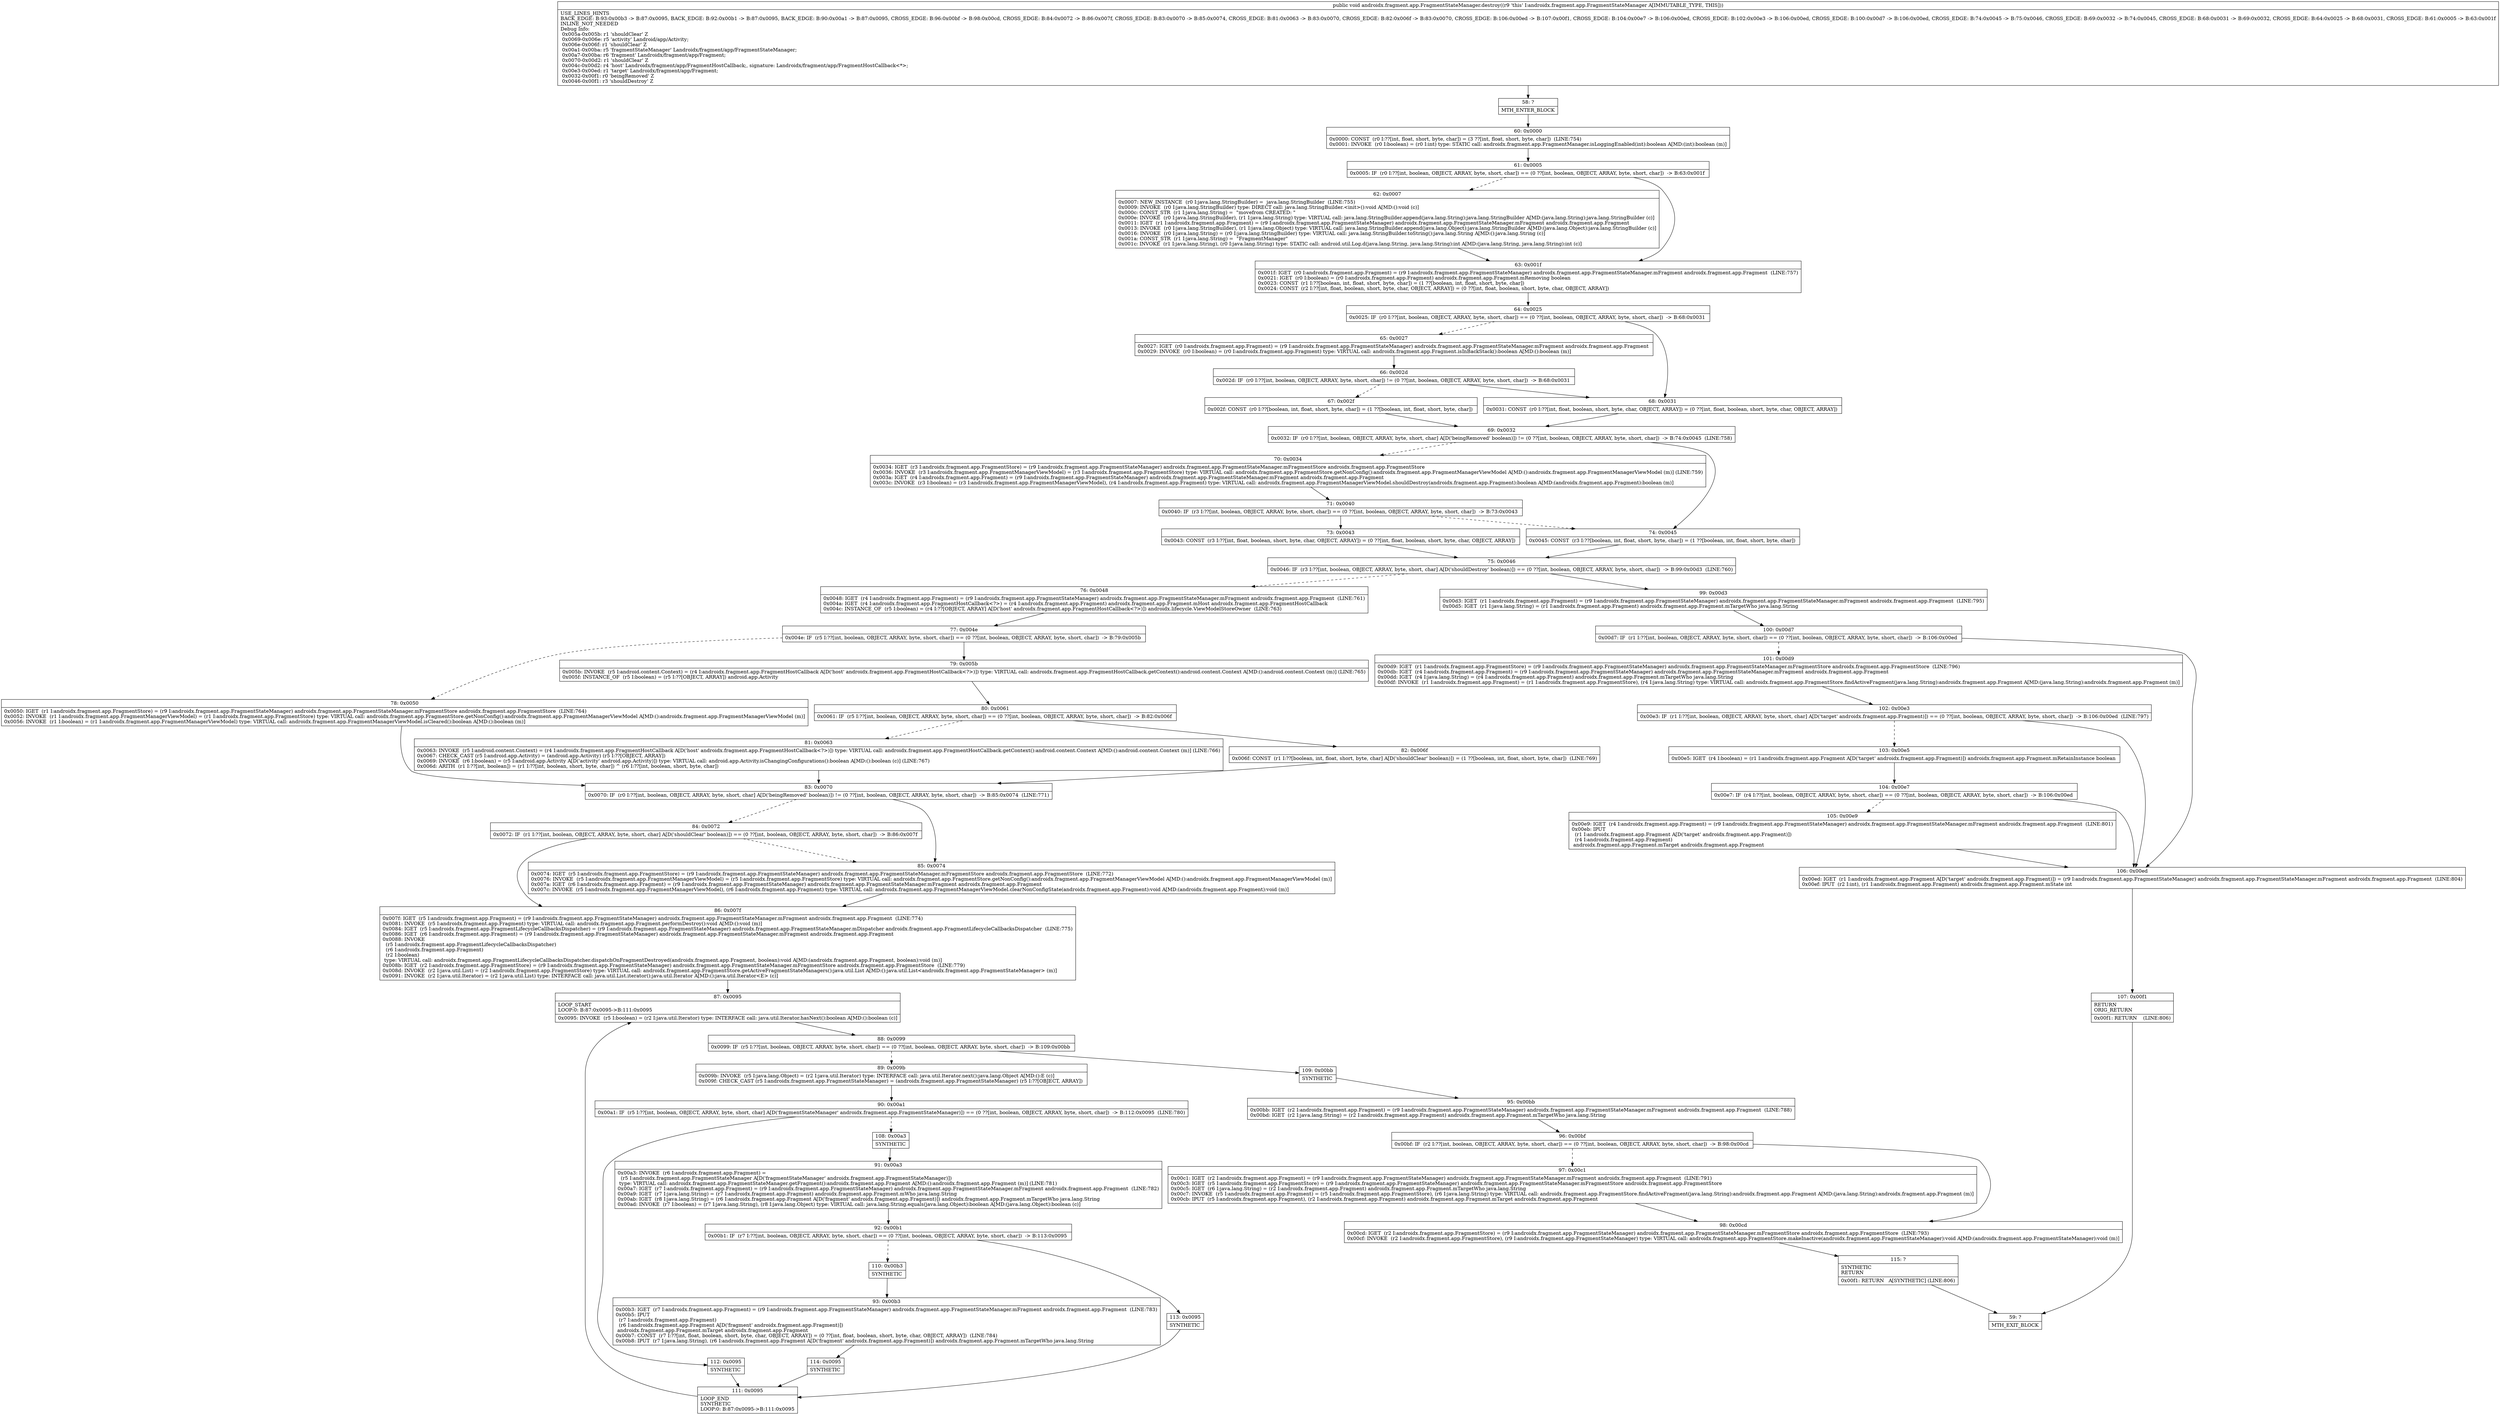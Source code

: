 digraph "CFG forandroidx.fragment.app.FragmentStateManager.destroy()V" {
Node_58 [shape=record,label="{58\:\ ?|MTH_ENTER_BLOCK\l}"];
Node_60 [shape=record,label="{60\:\ 0x0000|0x0000: CONST  (r0 I:??[int, float, short, byte, char]) = (3 ??[int, float, short, byte, char])  (LINE:754)\l0x0001: INVOKE  (r0 I:boolean) = (r0 I:int) type: STATIC call: androidx.fragment.app.FragmentManager.isLoggingEnabled(int):boolean A[MD:(int):boolean (m)]\l}"];
Node_61 [shape=record,label="{61\:\ 0x0005|0x0005: IF  (r0 I:??[int, boolean, OBJECT, ARRAY, byte, short, char]) == (0 ??[int, boolean, OBJECT, ARRAY, byte, short, char])  \-\> B:63:0x001f \l}"];
Node_62 [shape=record,label="{62\:\ 0x0007|0x0007: NEW_INSTANCE  (r0 I:java.lang.StringBuilder) =  java.lang.StringBuilder  (LINE:755)\l0x0009: INVOKE  (r0 I:java.lang.StringBuilder) type: DIRECT call: java.lang.StringBuilder.\<init\>():void A[MD:():void (c)]\l0x000c: CONST_STR  (r1 I:java.lang.String) =  \"movefrom CREATED: \" \l0x000e: INVOKE  (r0 I:java.lang.StringBuilder), (r1 I:java.lang.String) type: VIRTUAL call: java.lang.StringBuilder.append(java.lang.String):java.lang.StringBuilder A[MD:(java.lang.String):java.lang.StringBuilder (c)]\l0x0011: IGET  (r1 I:androidx.fragment.app.Fragment) = (r9 I:androidx.fragment.app.FragmentStateManager) androidx.fragment.app.FragmentStateManager.mFragment androidx.fragment.app.Fragment \l0x0013: INVOKE  (r0 I:java.lang.StringBuilder), (r1 I:java.lang.Object) type: VIRTUAL call: java.lang.StringBuilder.append(java.lang.Object):java.lang.StringBuilder A[MD:(java.lang.Object):java.lang.StringBuilder (c)]\l0x0016: INVOKE  (r0 I:java.lang.String) = (r0 I:java.lang.StringBuilder) type: VIRTUAL call: java.lang.StringBuilder.toString():java.lang.String A[MD:():java.lang.String (c)]\l0x001a: CONST_STR  (r1 I:java.lang.String) =  \"FragmentManager\" \l0x001c: INVOKE  (r1 I:java.lang.String), (r0 I:java.lang.String) type: STATIC call: android.util.Log.d(java.lang.String, java.lang.String):int A[MD:(java.lang.String, java.lang.String):int (c)]\l}"];
Node_63 [shape=record,label="{63\:\ 0x001f|0x001f: IGET  (r0 I:androidx.fragment.app.Fragment) = (r9 I:androidx.fragment.app.FragmentStateManager) androidx.fragment.app.FragmentStateManager.mFragment androidx.fragment.app.Fragment  (LINE:757)\l0x0021: IGET  (r0 I:boolean) = (r0 I:androidx.fragment.app.Fragment) androidx.fragment.app.Fragment.mRemoving boolean \l0x0023: CONST  (r1 I:??[boolean, int, float, short, byte, char]) = (1 ??[boolean, int, float, short, byte, char]) \l0x0024: CONST  (r2 I:??[int, float, boolean, short, byte, char, OBJECT, ARRAY]) = (0 ??[int, float, boolean, short, byte, char, OBJECT, ARRAY]) \l}"];
Node_64 [shape=record,label="{64\:\ 0x0025|0x0025: IF  (r0 I:??[int, boolean, OBJECT, ARRAY, byte, short, char]) == (0 ??[int, boolean, OBJECT, ARRAY, byte, short, char])  \-\> B:68:0x0031 \l}"];
Node_65 [shape=record,label="{65\:\ 0x0027|0x0027: IGET  (r0 I:androidx.fragment.app.Fragment) = (r9 I:androidx.fragment.app.FragmentStateManager) androidx.fragment.app.FragmentStateManager.mFragment androidx.fragment.app.Fragment \l0x0029: INVOKE  (r0 I:boolean) = (r0 I:androidx.fragment.app.Fragment) type: VIRTUAL call: androidx.fragment.app.Fragment.isInBackStack():boolean A[MD:():boolean (m)]\l}"];
Node_66 [shape=record,label="{66\:\ 0x002d|0x002d: IF  (r0 I:??[int, boolean, OBJECT, ARRAY, byte, short, char]) != (0 ??[int, boolean, OBJECT, ARRAY, byte, short, char])  \-\> B:68:0x0031 \l}"];
Node_67 [shape=record,label="{67\:\ 0x002f|0x002f: CONST  (r0 I:??[boolean, int, float, short, byte, char]) = (1 ??[boolean, int, float, short, byte, char]) \l}"];
Node_69 [shape=record,label="{69\:\ 0x0032|0x0032: IF  (r0 I:??[int, boolean, OBJECT, ARRAY, byte, short, char] A[D('beingRemoved' boolean)]) != (0 ??[int, boolean, OBJECT, ARRAY, byte, short, char])  \-\> B:74:0x0045  (LINE:758)\l}"];
Node_70 [shape=record,label="{70\:\ 0x0034|0x0034: IGET  (r3 I:androidx.fragment.app.FragmentStore) = (r9 I:androidx.fragment.app.FragmentStateManager) androidx.fragment.app.FragmentStateManager.mFragmentStore androidx.fragment.app.FragmentStore \l0x0036: INVOKE  (r3 I:androidx.fragment.app.FragmentManagerViewModel) = (r3 I:androidx.fragment.app.FragmentStore) type: VIRTUAL call: androidx.fragment.app.FragmentStore.getNonConfig():androidx.fragment.app.FragmentManagerViewModel A[MD:():androidx.fragment.app.FragmentManagerViewModel (m)] (LINE:759)\l0x003a: IGET  (r4 I:androidx.fragment.app.Fragment) = (r9 I:androidx.fragment.app.FragmentStateManager) androidx.fragment.app.FragmentStateManager.mFragment androidx.fragment.app.Fragment \l0x003c: INVOKE  (r3 I:boolean) = (r3 I:androidx.fragment.app.FragmentManagerViewModel), (r4 I:androidx.fragment.app.Fragment) type: VIRTUAL call: androidx.fragment.app.FragmentManagerViewModel.shouldDestroy(androidx.fragment.app.Fragment):boolean A[MD:(androidx.fragment.app.Fragment):boolean (m)]\l}"];
Node_71 [shape=record,label="{71\:\ 0x0040|0x0040: IF  (r3 I:??[int, boolean, OBJECT, ARRAY, byte, short, char]) == (0 ??[int, boolean, OBJECT, ARRAY, byte, short, char])  \-\> B:73:0x0043 \l}"];
Node_73 [shape=record,label="{73\:\ 0x0043|0x0043: CONST  (r3 I:??[int, float, boolean, short, byte, char, OBJECT, ARRAY]) = (0 ??[int, float, boolean, short, byte, char, OBJECT, ARRAY]) \l}"];
Node_75 [shape=record,label="{75\:\ 0x0046|0x0046: IF  (r3 I:??[int, boolean, OBJECT, ARRAY, byte, short, char] A[D('shouldDestroy' boolean)]) == (0 ??[int, boolean, OBJECT, ARRAY, byte, short, char])  \-\> B:99:0x00d3  (LINE:760)\l}"];
Node_76 [shape=record,label="{76\:\ 0x0048|0x0048: IGET  (r4 I:androidx.fragment.app.Fragment) = (r9 I:androidx.fragment.app.FragmentStateManager) androidx.fragment.app.FragmentStateManager.mFragment androidx.fragment.app.Fragment  (LINE:761)\l0x004a: IGET  (r4 I:androidx.fragment.app.FragmentHostCallback\<?\>) = (r4 I:androidx.fragment.app.Fragment) androidx.fragment.app.Fragment.mHost androidx.fragment.app.FragmentHostCallback \l0x004c: INSTANCE_OF  (r5 I:boolean) = (r4 I:??[OBJECT, ARRAY] A[D('host' androidx.fragment.app.FragmentHostCallback\<?\>)]) androidx.lifecycle.ViewModelStoreOwner  (LINE:763)\l}"];
Node_77 [shape=record,label="{77\:\ 0x004e|0x004e: IF  (r5 I:??[int, boolean, OBJECT, ARRAY, byte, short, char]) == (0 ??[int, boolean, OBJECT, ARRAY, byte, short, char])  \-\> B:79:0x005b \l}"];
Node_78 [shape=record,label="{78\:\ 0x0050|0x0050: IGET  (r1 I:androidx.fragment.app.FragmentStore) = (r9 I:androidx.fragment.app.FragmentStateManager) androidx.fragment.app.FragmentStateManager.mFragmentStore androidx.fragment.app.FragmentStore  (LINE:764)\l0x0052: INVOKE  (r1 I:androidx.fragment.app.FragmentManagerViewModel) = (r1 I:androidx.fragment.app.FragmentStore) type: VIRTUAL call: androidx.fragment.app.FragmentStore.getNonConfig():androidx.fragment.app.FragmentManagerViewModel A[MD:():androidx.fragment.app.FragmentManagerViewModel (m)]\l0x0056: INVOKE  (r1 I:boolean) = (r1 I:androidx.fragment.app.FragmentManagerViewModel) type: VIRTUAL call: androidx.fragment.app.FragmentManagerViewModel.isCleared():boolean A[MD:():boolean (m)]\l}"];
Node_83 [shape=record,label="{83\:\ 0x0070|0x0070: IF  (r0 I:??[int, boolean, OBJECT, ARRAY, byte, short, char] A[D('beingRemoved' boolean)]) != (0 ??[int, boolean, OBJECT, ARRAY, byte, short, char])  \-\> B:85:0x0074  (LINE:771)\l}"];
Node_84 [shape=record,label="{84\:\ 0x0072|0x0072: IF  (r1 I:??[int, boolean, OBJECT, ARRAY, byte, short, char] A[D('shouldClear' boolean)]) == (0 ??[int, boolean, OBJECT, ARRAY, byte, short, char])  \-\> B:86:0x007f \l}"];
Node_86 [shape=record,label="{86\:\ 0x007f|0x007f: IGET  (r5 I:androidx.fragment.app.Fragment) = (r9 I:androidx.fragment.app.FragmentStateManager) androidx.fragment.app.FragmentStateManager.mFragment androidx.fragment.app.Fragment  (LINE:774)\l0x0081: INVOKE  (r5 I:androidx.fragment.app.Fragment) type: VIRTUAL call: androidx.fragment.app.Fragment.performDestroy():void A[MD:():void (m)]\l0x0084: IGET  (r5 I:androidx.fragment.app.FragmentLifecycleCallbacksDispatcher) = (r9 I:androidx.fragment.app.FragmentStateManager) androidx.fragment.app.FragmentStateManager.mDispatcher androidx.fragment.app.FragmentLifecycleCallbacksDispatcher  (LINE:775)\l0x0086: IGET  (r6 I:androidx.fragment.app.Fragment) = (r9 I:androidx.fragment.app.FragmentStateManager) androidx.fragment.app.FragmentStateManager.mFragment androidx.fragment.app.Fragment \l0x0088: INVOKE  \l  (r5 I:androidx.fragment.app.FragmentLifecycleCallbacksDispatcher)\l  (r6 I:androidx.fragment.app.Fragment)\l  (r2 I:boolean)\l type: VIRTUAL call: androidx.fragment.app.FragmentLifecycleCallbacksDispatcher.dispatchOnFragmentDestroyed(androidx.fragment.app.Fragment, boolean):void A[MD:(androidx.fragment.app.Fragment, boolean):void (m)]\l0x008b: IGET  (r2 I:androidx.fragment.app.FragmentStore) = (r9 I:androidx.fragment.app.FragmentStateManager) androidx.fragment.app.FragmentStateManager.mFragmentStore androidx.fragment.app.FragmentStore  (LINE:779)\l0x008d: INVOKE  (r2 I:java.util.List) = (r2 I:androidx.fragment.app.FragmentStore) type: VIRTUAL call: androidx.fragment.app.FragmentStore.getActiveFragmentStateManagers():java.util.List A[MD:():java.util.List\<androidx.fragment.app.FragmentStateManager\> (m)]\l0x0091: INVOKE  (r2 I:java.util.Iterator) = (r2 I:java.util.List) type: INTERFACE call: java.util.List.iterator():java.util.Iterator A[MD:():java.util.Iterator\<E\> (c)]\l}"];
Node_87 [shape=record,label="{87\:\ 0x0095|LOOP_START\lLOOP:0: B:87:0x0095\-\>B:111:0x0095\l|0x0095: INVOKE  (r5 I:boolean) = (r2 I:java.util.Iterator) type: INTERFACE call: java.util.Iterator.hasNext():boolean A[MD:():boolean (c)]\l}"];
Node_88 [shape=record,label="{88\:\ 0x0099|0x0099: IF  (r5 I:??[int, boolean, OBJECT, ARRAY, byte, short, char]) == (0 ??[int, boolean, OBJECT, ARRAY, byte, short, char])  \-\> B:109:0x00bb \l}"];
Node_89 [shape=record,label="{89\:\ 0x009b|0x009b: INVOKE  (r5 I:java.lang.Object) = (r2 I:java.util.Iterator) type: INTERFACE call: java.util.Iterator.next():java.lang.Object A[MD:():E (c)]\l0x009f: CHECK_CAST (r5 I:androidx.fragment.app.FragmentStateManager) = (androidx.fragment.app.FragmentStateManager) (r5 I:??[OBJECT, ARRAY]) \l}"];
Node_90 [shape=record,label="{90\:\ 0x00a1|0x00a1: IF  (r5 I:??[int, boolean, OBJECT, ARRAY, byte, short, char] A[D('fragmentStateManager' androidx.fragment.app.FragmentStateManager)]) == (0 ??[int, boolean, OBJECT, ARRAY, byte, short, char])  \-\> B:112:0x0095  (LINE:780)\l}"];
Node_108 [shape=record,label="{108\:\ 0x00a3|SYNTHETIC\l}"];
Node_91 [shape=record,label="{91\:\ 0x00a3|0x00a3: INVOKE  (r6 I:androidx.fragment.app.Fragment) = \l  (r5 I:androidx.fragment.app.FragmentStateManager A[D('fragmentStateManager' androidx.fragment.app.FragmentStateManager)])\l type: VIRTUAL call: androidx.fragment.app.FragmentStateManager.getFragment():androidx.fragment.app.Fragment A[MD:():androidx.fragment.app.Fragment (m)] (LINE:781)\l0x00a7: IGET  (r7 I:androidx.fragment.app.Fragment) = (r9 I:androidx.fragment.app.FragmentStateManager) androidx.fragment.app.FragmentStateManager.mFragment androidx.fragment.app.Fragment  (LINE:782)\l0x00a9: IGET  (r7 I:java.lang.String) = (r7 I:androidx.fragment.app.Fragment) androidx.fragment.app.Fragment.mWho java.lang.String \l0x00ab: IGET  (r8 I:java.lang.String) = (r6 I:androidx.fragment.app.Fragment A[D('fragment' androidx.fragment.app.Fragment)]) androidx.fragment.app.Fragment.mTargetWho java.lang.String \l0x00ad: INVOKE  (r7 I:boolean) = (r7 I:java.lang.String), (r8 I:java.lang.Object) type: VIRTUAL call: java.lang.String.equals(java.lang.Object):boolean A[MD:(java.lang.Object):boolean (c)]\l}"];
Node_92 [shape=record,label="{92\:\ 0x00b1|0x00b1: IF  (r7 I:??[int, boolean, OBJECT, ARRAY, byte, short, char]) == (0 ??[int, boolean, OBJECT, ARRAY, byte, short, char])  \-\> B:113:0x0095 \l}"];
Node_110 [shape=record,label="{110\:\ 0x00b3|SYNTHETIC\l}"];
Node_93 [shape=record,label="{93\:\ 0x00b3|0x00b3: IGET  (r7 I:androidx.fragment.app.Fragment) = (r9 I:androidx.fragment.app.FragmentStateManager) androidx.fragment.app.FragmentStateManager.mFragment androidx.fragment.app.Fragment  (LINE:783)\l0x00b5: IPUT  \l  (r7 I:androidx.fragment.app.Fragment)\l  (r6 I:androidx.fragment.app.Fragment A[D('fragment' androidx.fragment.app.Fragment)])\l androidx.fragment.app.Fragment.mTarget androidx.fragment.app.Fragment \l0x00b7: CONST  (r7 I:??[int, float, boolean, short, byte, char, OBJECT, ARRAY]) = (0 ??[int, float, boolean, short, byte, char, OBJECT, ARRAY])  (LINE:784)\l0x00b8: IPUT  (r7 I:java.lang.String), (r6 I:androidx.fragment.app.Fragment A[D('fragment' androidx.fragment.app.Fragment)]) androidx.fragment.app.Fragment.mTargetWho java.lang.String \l}"];
Node_114 [shape=record,label="{114\:\ 0x0095|SYNTHETIC\l}"];
Node_111 [shape=record,label="{111\:\ 0x0095|LOOP_END\lSYNTHETIC\lLOOP:0: B:87:0x0095\-\>B:111:0x0095\l}"];
Node_113 [shape=record,label="{113\:\ 0x0095|SYNTHETIC\l}"];
Node_112 [shape=record,label="{112\:\ 0x0095|SYNTHETIC\l}"];
Node_109 [shape=record,label="{109\:\ 0x00bb|SYNTHETIC\l}"];
Node_95 [shape=record,label="{95\:\ 0x00bb|0x00bb: IGET  (r2 I:androidx.fragment.app.Fragment) = (r9 I:androidx.fragment.app.FragmentStateManager) androidx.fragment.app.FragmentStateManager.mFragment androidx.fragment.app.Fragment  (LINE:788)\l0x00bd: IGET  (r2 I:java.lang.String) = (r2 I:androidx.fragment.app.Fragment) androidx.fragment.app.Fragment.mTargetWho java.lang.String \l}"];
Node_96 [shape=record,label="{96\:\ 0x00bf|0x00bf: IF  (r2 I:??[int, boolean, OBJECT, ARRAY, byte, short, char]) == (0 ??[int, boolean, OBJECT, ARRAY, byte, short, char])  \-\> B:98:0x00cd \l}"];
Node_97 [shape=record,label="{97\:\ 0x00c1|0x00c1: IGET  (r2 I:androidx.fragment.app.Fragment) = (r9 I:androidx.fragment.app.FragmentStateManager) androidx.fragment.app.FragmentStateManager.mFragment androidx.fragment.app.Fragment  (LINE:791)\l0x00c3: IGET  (r5 I:androidx.fragment.app.FragmentStore) = (r9 I:androidx.fragment.app.FragmentStateManager) androidx.fragment.app.FragmentStateManager.mFragmentStore androidx.fragment.app.FragmentStore \l0x00c5: IGET  (r6 I:java.lang.String) = (r2 I:androidx.fragment.app.Fragment) androidx.fragment.app.Fragment.mTargetWho java.lang.String \l0x00c7: INVOKE  (r5 I:androidx.fragment.app.Fragment) = (r5 I:androidx.fragment.app.FragmentStore), (r6 I:java.lang.String) type: VIRTUAL call: androidx.fragment.app.FragmentStore.findActiveFragment(java.lang.String):androidx.fragment.app.Fragment A[MD:(java.lang.String):androidx.fragment.app.Fragment (m)]\l0x00cb: IPUT  (r5 I:androidx.fragment.app.Fragment), (r2 I:androidx.fragment.app.Fragment) androidx.fragment.app.Fragment.mTarget androidx.fragment.app.Fragment \l}"];
Node_98 [shape=record,label="{98\:\ 0x00cd|0x00cd: IGET  (r2 I:androidx.fragment.app.FragmentStore) = (r9 I:androidx.fragment.app.FragmentStateManager) androidx.fragment.app.FragmentStateManager.mFragmentStore androidx.fragment.app.FragmentStore  (LINE:793)\l0x00cf: INVOKE  (r2 I:androidx.fragment.app.FragmentStore), (r9 I:androidx.fragment.app.FragmentStateManager) type: VIRTUAL call: androidx.fragment.app.FragmentStore.makeInactive(androidx.fragment.app.FragmentStateManager):void A[MD:(androidx.fragment.app.FragmentStateManager):void (m)]\l}"];
Node_115 [shape=record,label="{115\:\ ?|SYNTHETIC\lRETURN\l|0x00f1: RETURN   A[SYNTHETIC] (LINE:806)\l}"];
Node_59 [shape=record,label="{59\:\ ?|MTH_EXIT_BLOCK\l}"];
Node_85 [shape=record,label="{85\:\ 0x0074|0x0074: IGET  (r5 I:androidx.fragment.app.FragmentStore) = (r9 I:androidx.fragment.app.FragmentStateManager) androidx.fragment.app.FragmentStateManager.mFragmentStore androidx.fragment.app.FragmentStore  (LINE:772)\l0x0076: INVOKE  (r5 I:androidx.fragment.app.FragmentManagerViewModel) = (r5 I:androidx.fragment.app.FragmentStore) type: VIRTUAL call: androidx.fragment.app.FragmentStore.getNonConfig():androidx.fragment.app.FragmentManagerViewModel A[MD:():androidx.fragment.app.FragmentManagerViewModel (m)]\l0x007a: IGET  (r6 I:androidx.fragment.app.Fragment) = (r9 I:androidx.fragment.app.FragmentStateManager) androidx.fragment.app.FragmentStateManager.mFragment androidx.fragment.app.Fragment \l0x007c: INVOKE  (r5 I:androidx.fragment.app.FragmentManagerViewModel), (r6 I:androidx.fragment.app.Fragment) type: VIRTUAL call: androidx.fragment.app.FragmentManagerViewModel.clearNonConfigState(androidx.fragment.app.Fragment):void A[MD:(androidx.fragment.app.Fragment):void (m)]\l}"];
Node_79 [shape=record,label="{79\:\ 0x005b|0x005b: INVOKE  (r5 I:android.content.Context) = (r4 I:androidx.fragment.app.FragmentHostCallback A[D('host' androidx.fragment.app.FragmentHostCallback\<?\>)]) type: VIRTUAL call: androidx.fragment.app.FragmentHostCallback.getContext():android.content.Context A[MD:():android.content.Context (m)] (LINE:765)\l0x005f: INSTANCE_OF  (r5 I:boolean) = (r5 I:??[OBJECT, ARRAY]) android.app.Activity \l}"];
Node_80 [shape=record,label="{80\:\ 0x0061|0x0061: IF  (r5 I:??[int, boolean, OBJECT, ARRAY, byte, short, char]) == (0 ??[int, boolean, OBJECT, ARRAY, byte, short, char])  \-\> B:82:0x006f \l}"];
Node_81 [shape=record,label="{81\:\ 0x0063|0x0063: INVOKE  (r5 I:android.content.Context) = (r4 I:androidx.fragment.app.FragmentHostCallback A[D('host' androidx.fragment.app.FragmentHostCallback\<?\>)]) type: VIRTUAL call: androidx.fragment.app.FragmentHostCallback.getContext():android.content.Context A[MD:():android.content.Context (m)] (LINE:766)\l0x0067: CHECK_CAST (r5 I:android.app.Activity) = (android.app.Activity) (r5 I:??[OBJECT, ARRAY]) \l0x0069: INVOKE  (r6 I:boolean) = (r5 I:android.app.Activity A[D('activity' android.app.Activity)]) type: VIRTUAL call: android.app.Activity.isChangingConfigurations():boolean A[MD:():boolean (c)] (LINE:767)\l0x006d: ARITH  (r1 I:??[int, boolean]) = (r1 I:??[int, boolean, short, byte, char]) ^ (r6 I:??[int, boolean, short, byte, char]) \l}"];
Node_82 [shape=record,label="{82\:\ 0x006f|0x006f: CONST  (r1 I:??[boolean, int, float, short, byte, char] A[D('shouldClear' boolean)]) = (1 ??[boolean, int, float, short, byte, char])  (LINE:769)\l}"];
Node_99 [shape=record,label="{99\:\ 0x00d3|0x00d3: IGET  (r1 I:androidx.fragment.app.Fragment) = (r9 I:androidx.fragment.app.FragmentStateManager) androidx.fragment.app.FragmentStateManager.mFragment androidx.fragment.app.Fragment  (LINE:795)\l0x00d5: IGET  (r1 I:java.lang.String) = (r1 I:androidx.fragment.app.Fragment) androidx.fragment.app.Fragment.mTargetWho java.lang.String \l}"];
Node_100 [shape=record,label="{100\:\ 0x00d7|0x00d7: IF  (r1 I:??[int, boolean, OBJECT, ARRAY, byte, short, char]) == (0 ??[int, boolean, OBJECT, ARRAY, byte, short, char])  \-\> B:106:0x00ed \l}"];
Node_101 [shape=record,label="{101\:\ 0x00d9|0x00d9: IGET  (r1 I:androidx.fragment.app.FragmentStore) = (r9 I:androidx.fragment.app.FragmentStateManager) androidx.fragment.app.FragmentStateManager.mFragmentStore androidx.fragment.app.FragmentStore  (LINE:796)\l0x00db: IGET  (r4 I:androidx.fragment.app.Fragment) = (r9 I:androidx.fragment.app.FragmentStateManager) androidx.fragment.app.FragmentStateManager.mFragment androidx.fragment.app.Fragment \l0x00dd: IGET  (r4 I:java.lang.String) = (r4 I:androidx.fragment.app.Fragment) androidx.fragment.app.Fragment.mTargetWho java.lang.String \l0x00df: INVOKE  (r1 I:androidx.fragment.app.Fragment) = (r1 I:androidx.fragment.app.FragmentStore), (r4 I:java.lang.String) type: VIRTUAL call: androidx.fragment.app.FragmentStore.findActiveFragment(java.lang.String):androidx.fragment.app.Fragment A[MD:(java.lang.String):androidx.fragment.app.Fragment (m)]\l}"];
Node_102 [shape=record,label="{102\:\ 0x00e3|0x00e3: IF  (r1 I:??[int, boolean, OBJECT, ARRAY, byte, short, char] A[D('target' androidx.fragment.app.Fragment)]) == (0 ??[int, boolean, OBJECT, ARRAY, byte, short, char])  \-\> B:106:0x00ed  (LINE:797)\l}"];
Node_103 [shape=record,label="{103\:\ 0x00e5|0x00e5: IGET  (r4 I:boolean) = (r1 I:androidx.fragment.app.Fragment A[D('target' androidx.fragment.app.Fragment)]) androidx.fragment.app.Fragment.mRetainInstance boolean \l}"];
Node_104 [shape=record,label="{104\:\ 0x00e7|0x00e7: IF  (r4 I:??[int, boolean, OBJECT, ARRAY, byte, short, char]) == (0 ??[int, boolean, OBJECT, ARRAY, byte, short, char])  \-\> B:106:0x00ed \l}"];
Node_105 [shape=record,label="{105\:\ 0x00e9|0x00e9: IGET  (r4 I:androidx.fragment.app.Fragment) = (r9 I:androidx.fragment.app.FragmentStateManager) androidx.fragment.app.FragmentStateManager.mFragment androidx.fragment.app.Fragment  (LINE:801)\l0x00eb: IPUT  \l  (r1 I:androidx.fragment.app.Fragment A[D('target' androidx.fragment.app.Fragment)])\l  (r4 I:androidx.fragment.app.Fragment)\l androidx.fragment.app.Fragment.mTarget androidx.fragment.app.Fragment \l}"];
Node_106 [shape=record,label="{106\:\ 0x00ed|0x00ed: IGET  (r1 I:androidx.fragment.app.Fragment A[D('target' androidx.fragment.app.Fragment)]) = (r9 I:androidx.fragment.app.FragmentStateManager) androidx.fragment.app.FragmentStateManager.mFragment androidx.fragment.app.Fragment  (LINE:804)\l0x00ef: IPUT  (r2 I:int), (r1 I:androidx.fragment.app.Fragment) androidx.fragment.app.Fragment.mState int \l}"];
Node_107 [shape=record,label="{107\:\ 0x00f1|RETURN\lORIG_RETURN\l|0x00f1: RETURN    (LINE:806)\l}"];
Node_74 [shape=record,label="{74\:\ 0x0045|0x0045: CONST  (r3 I:??[boolean, int, float, short, byte, char]) = (1 ??[boolean, int, float, short, byte, char]) \l}"];
Node_68 [shape=record,label="{68\:\ 0x0031|0x0031: CONST  (r0 I:??[int, float, boolean, short, byte, char, OBJECT, ARRAY]) = (0 ??[int, float, boolean, short, byte, char, OBJECT, ARRAY]) \l}"];
MethodNode[shape=record,label="{public void androidx.fragment.app.FragmentStateManager.destroy((r9 'this' I:androidx.fragment.app.FragmentStateManager A[IMMUTABLE_TYPE, THIS]))  | USE_LINES_HINTS\lBACK_EDGE: B:93:0x00b3 \-\> B:87:0x0095, BACK_EDGE: B:92:0x00b1 \-\> B:87:0x0095, BACK_EDGE: B:90:0x00a1 \-\> B:87:0x0095, CROSS_EDGE: B:96:0x00bf \-\> B:98:0x00cd, CROSS_EDGE: B:84:0x0072 \-\> B:86:0x007f, CROSS_EDGE: B:83:0x0070 \-\> B:85:0x0074, CROSS_EDGE: B:81:0x0063 \-\> B:83:0x0070, CROSS_EDGE: B:82:0x006f \-\> B:83:0x0070, CROSS_EDGE: B:106:0x00ed \-\> B:107:0x00f1, CROSS_EDGE: B:104:0x00e7 \-\> B:106:0x00ed, CROSS_EDGE: B:102:0x00e3 \-\> B:106:0x00ed, CROSS_EDGE: B:100:0x00d7 \-\> B:106:0x00ed, CROSS_EDGE: B:74:0x0045 \-\> B:75:0x0046, CROSS_EDGE: B:69:0x0032 \-\> B:74:0x0045, CROSS_EDGE: B:68:0x0031 \-\> B:69:0x0032, CROSS_EDGE: B:64:0x0025 \-\> B:68:0x0031, CROSS_EDGE: B:61:0x0005 \-\> B:63:0x001f\lINLINE_NOT_NEEDED\lDebug Info:\l  0x005a\-0x005b: r1 'shouldClear' Z\l  0x0069\-0x006e: r5 'activity' Landroid\/app\/Activity;\l  0x006e\-0x006f: r1 'shouldClear' Z\l  0x00a1\-0x00ba: r5 'fragmentStateManager' Landroidx\/fragment\/app\/FragmentStateManager;\l  0x00a7\-0x00ba: r6 'fragment' Landroidx\/fragment\/app\/Fragment;\l  0x0070\-0x00d2: r1 'shouldClear' Z\l  0x004c\-0x00d2: r4 'host' Landroidx\/fragment\/app\/FragmentHostCallback;, signature: Landroidx\/fragment\/app\/FragmentHostCallback\<*\>;\l  0x00e3\-0x00ed: r1 'target' Landroidx\/fragment\/app\/Fragment;\l  0x0032\-0x00f1: r0 'beingRemoved' Z\l  0x0046\-0x00f1: r3 'shouldDestroy' Z\l}"];
MethodNode -> Node_58;Node_58 -> Node_60;
Node_60 -> Node_61;
Node_61 -> Node_62[style=dashed];
Node_61 -> Node_63;
Node_62 -> Node_63;
Node_63 -> Node_64;
Node_64 -> Node_65[style=dashed];
Node_64 -> Node_68;
Node_65 -> Node_66;
Node_66 -> Node_67[style=dashed];
Node_66 -> Node_68;
Node_67 -> Node_69;
Node_69 -> Node_70[style=dashed];
Node_69 -> Node_74;
Node_70 -> Node_71;
Node_71 -> Node_73;
Node_71 -> Node_74[style=dashed];
Node_73 -> Node_75;
Node_75 -> Node_76[style=dashed];
Node_75 -> Node_99;
Node_76 -> Node_77;
Node_77 -> Node_78[style=dashed];
Node_77 -> Node_79;
Node_78 -> Node_83;
Node_83 -> Node_84[style=dashed];
Node_83 -> Node_85;
Node_84 -> Node_85[style=dashed];
Node_84 -> Node_86;
Node_86 -> Node_87;
Node_87 -> Node_88;
Node_88 -> Node_89[style=dashed];
Node_88 -> Node_109;
Node_89 -> Node_90;
Node_90 -> Node_108[style=dashed];
Node_90 -> Node_112;
Node_108 -> Node_91;
Node_91 -> Node_92;
Node_92 -> Node_110[style=dashed];
Node_92 -> Node_113;
Node_110 -> Node_93;
Node_93 -> Node_114;
Node_114 -> Node_111;
Node_111 -> Node_87;
Node_113 -> Node_111;
Node_112 -> Node_111;
Node_109 -> Node_95;
Node_95 -> Node_96;
Node_96 -> Node_97[style=dashed];
Node_96 -> Node_98;
Node_97 -> Node_98;
Node_98 -> Node_115;
Node_115 -> Node_59;
Node_85 -> Node_86;
Node_79 -> Node_80;
Node_80 -> Node_81[style=dashed];
Node_80 -> Node_82;
Node_81 -> Node_83;
Node_82 -> Node_83;
Node_99 -> Node_100;
Node_100 -> Node_101[style=dashed];
Node_100 -> Node_106;
Node_101 -> Node_102;
Node_102 -> Node_103[style=dashed];
Node_102 -> Node_106;
Node_103 -> Node_104;
Node_104 -> Node_105[style=dashed];
Node_104 -> Node_106;
Node_105 -> Node_106;
Node_106 -> Node_107;
Node_107 -> Node_59;
Node_74 -> Node_75;
Node_68 -> Node_69;
}

